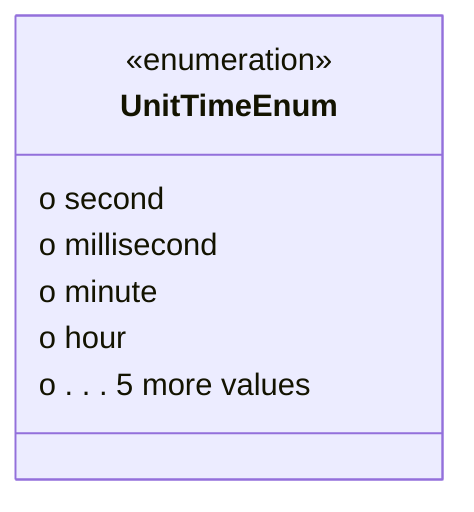 classDiagram
  class UnitTimeEnum {
<<enumeration>>
  o second
  o millisecond
  o minute
  o hour
  o . . . 5 more values
 }